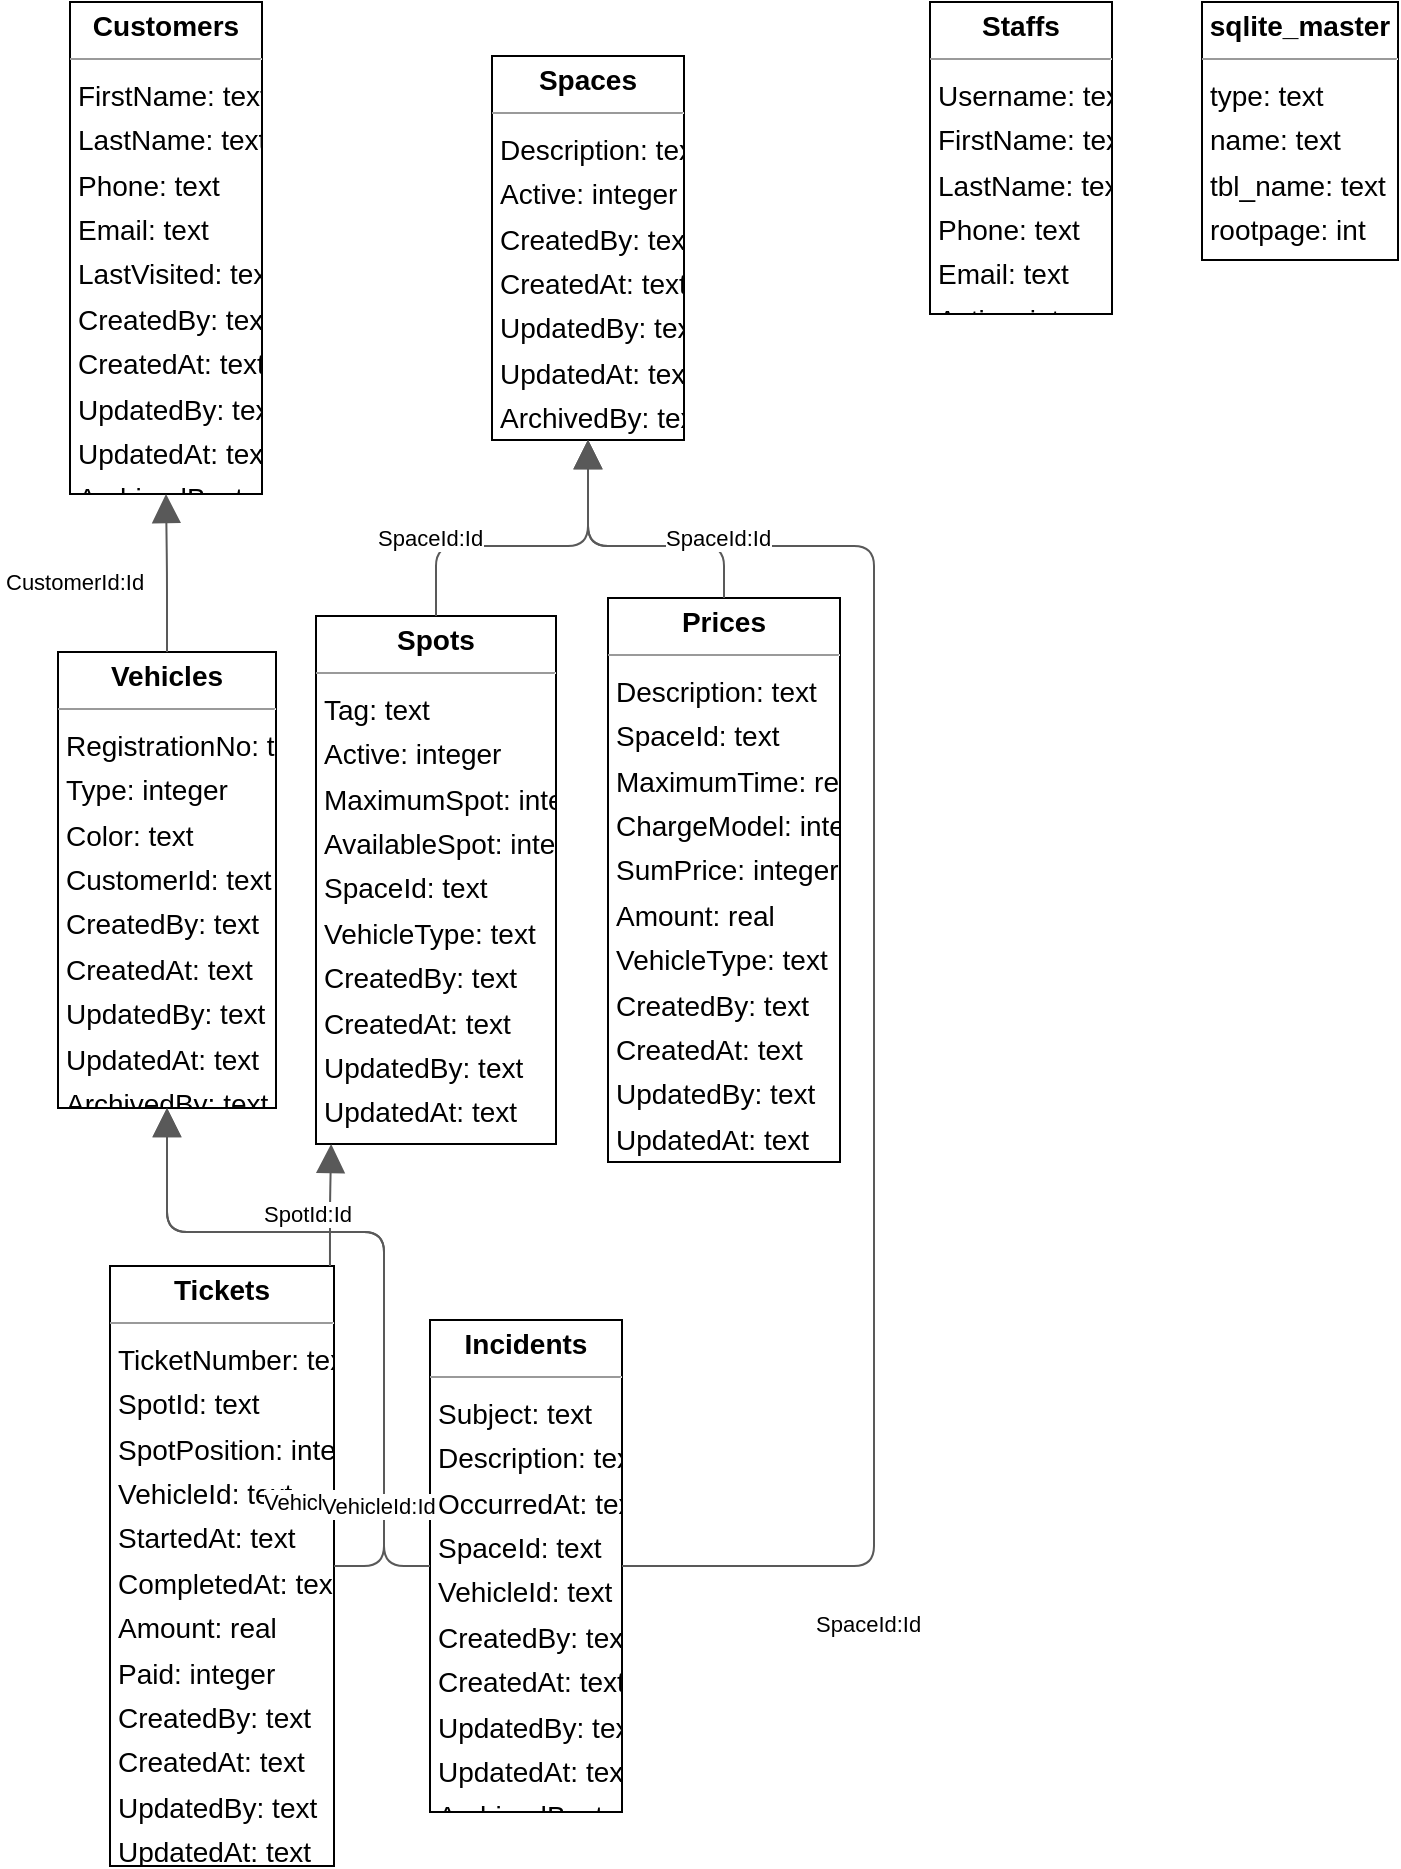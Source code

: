 <mxGraphModel dx="0" dy="0" grid="1" gridSize="10" guides="1" tooltips="1" connect="1" arrows="1" fold="1" page="0" pageScale="1" background="none" math="0" shadow="0">
  <root>
    <mxCell id="0" />
    <mxCell id="1" parent="0" />
    <mxCell id="node1" parent="1" vertex="1" value="&lt;p style=&quot;margin:0px;margin-top:4px;text-align:center;&quot;&gt;&lt;b&gt;Customers&lt;/b&gt;&lt;/p&gt;&lt;hr size=&quot;1&quot;/&gt;&lt;p style=&quot;margin:0 0 0 4px;line-height:1.6;&quot;&gt; FirstName: text&lt;br/&gt; LastName: text&lt;br/&gt; Phone: text&lt;br/&gt; Email: text&lt;br/&gt; LastVisited: text&lt;br/&gt; CreatedBy: text&lt;br/&gt; CreatedAt: text&lt;br/&gt; UpdatedBy: text&lt;br/&gt; UpdatedAt: text&lt;br/&gt; ArchivedBy: text&lt;br/&gt; ArchivedAt: text&lt;/p&gt;&lt;hr size=&quot;1&quot;/&gt;&lt;p style=&quot;margin:0 0 0 4px;line-height:1.6;&quot;&gt; Id: text&lt;/p&gt;" style="verticalAlign=top;align=left;overflow=fill;fontSize=14;fontFamily=Helvetica;html=1;rounded=0;shadow=0;comic=0;labelBackgroundColor=none;strokeWidth=1;">
      <mxGeometry x="-53" y="-150" width="96" height="246" as="geometry" />
    </mxCell>
    <mxCell id="node3" parent="1" vertex="1" value="&lt;p style=&quot;margin:0px;margin-top:4px;text-align:center;&quot;&gt;&lt;b&gt;Incidents&lt;/b&gt;&lt;/p&gt;&lt;hr size=&quot;1&quot;/&gt;&lt;p style=&quot;margin:0 0 0 4px;line-height:1.6;&quot;&gt; Subject: text&lt;br/&gt; Description: text&lt;br/&gt; OccurredAt: text&lt;br/&gt; SpaceId: text&lt;br/&gt; VehicleId: text&lt;br/&gt; CreatedBy: text&lt;br/&gt; CreatedAt: text&lt;br/&gt; UpdatedBy: text&lt;br/&gt; UpdatedAt: text&lt;br/&gt; ArchivedBy: text&lt;br/&gt; ArchivedAt: text&lt;/p&gt;&lt;hr size=&quot;1&quot;/&gt;&lt;p style=&quot;margin:0 0 0 4px;line-height:1.6;&quot;&gt; Id: text&lt;/p&gt;" style="verticalAlign=top;align=left;overflow=fill;fontSize=14;fontFamily=Helvetica;html=1;rounded=0;shadow=0;comic=0;labelBackgroundColor=none;strokeWidth=1;">
      <mxGeometry x="127" y="509" width="96" height="246" as="geometry" />
    </mxCell>
    <mxCell id="node6" parent="1" vertex="1" value="&lt;p style=&quot;margin:0px;margin-top:4px;text-align:center;&quot;&gt;&lt;b&gt;Prices&lt;/b&gt;&lt;/p&gt;&lt;hr size=&quot;1&quot;/&gt;&lt;p style=&quot;margin:0 0 0 4px;line-height:1.6;&quot;&gt; Description: text&lt;br/&gt; SpaceId: text&lt;br/&gt; MaximumTime: real&lt;br/&gt; ChargeModel: integer&lt;br/&gt; SumPrice: integer&lt;br/&gt; Amount: real&lt;br/&gt; VehicleType: text&lt;br/&gt; CreatedBy: text&lt;br/&gt; CreatedAt: text&lt;br/&gt; UpdatedBy: text&lt;br/&gt; UpdatedAt: text&lt;br/&gt; ArchivedBy: text&lt;br/&gt; ArchivedAt: text&lt;/p&gt;&lt;hr size=&quot;1&quot;/&gt;&lt;p style=&quot;margin:0 0 0 4px;line-height:1.6;&quot;&gt; Id: text&lt;/p&gt;" style="verticalAlign=top;align=left;overflow=fill;fontSize=14;fontFamily=Helvetica;html=1;rounded=0;shadow=0;comic=0;labelBackgroundColor=none;strokeWidth=1;">
      <mxGeometry x="216" y="148" width="116" height="282" as="geometry" />
    </mxCell>
    <mxCell id="node5" parent="1" vertex="1" value="&lt;p style=&quot;margin:0px;margin-top:4px;text-align:center;&quot;&gt;&lt;b&gt;Spaces&lt;/b&gt;&lt;/p&gt;&lt;hr size=&quot;1&quot;/&gt;&lt;p style=&quot;margin:0 0 0 4px;line-height:1.6;&quot;&gt; Description: text&lt;br/&gt; Active: integer&lt;br/&gt; CreatedBy: text&lt;br/&gt; CreatedAt: text&lt;br/&gt; UpdatedBy: text&lt;br/&gt; UpdatedAt: text&lt;br/&gt; ArchivedBy: text&lt;br/&gt; ArchivedAt: text&lt;/p&gt;&lt;hr size=&quot;1&quot;/&gt;&lt;p style=&quot;margin:0 0 0 4px;line-height:1.6;&quot;&gt; Id: text&lt;/p&gt;" style="verticalAlign=top;align=left;overflow=fill;fontSize=14;fontFamily=Helvetica;html=1;rounded=0;shadow=0;comic=0;labelBackgroundColor=none;strokeWidth=1;">
      <mxGeometry x="158" y="-123" width="96" height="192" as="geometry" />
    </mxCell>
    <mxCell id="node4" parent="1" vertex="1" value="&lt;p style=&quot;margin:0px;margin-top:4px;text-align:center;&quot;&gt;&lt;b&gt;Spots&lt;/b&gt;&lt;/p&gt;&lt;hr size=&quot;1&quot;/&gt;&lt;p style=&quot;margin:0 0 0 4px;line-height:1.6;&quot;&gt; Tag: text&lt;br/&gt; Active: integer&lt;br/&gt; MaximumSpot: integer&lt;br/&gt; AvailableSpot: integer&lt;br/&gt; SpaceId: text&lt;br/&gt; VehicleType: text&lt;br/&gt; CreatedBy: text&lt;br/&gt; CreatedAt: text&lt;br/&gt; UpdatedBy: text&lt;br/&gt; UpdatedAt: text&lt;br/&gt; ArchivedBy: text&lt;br/&gt; ArchivedAt: text&lt;/p&gt;&lt;hr size=&quot;1&quot;/&gt;&lt;p style=&quot;margin:0 0 0 4px;line-height:1.6;&quot;&gt; Id: text&lt;/p&gt;" style="verticalAlign=top;align=left;overflow=fill;fontSize=14;fontFamily=Helvetica;html=1;rounded=0;shadow=0;comic=0;labelBackgroundColor=none;strokeWidth=1;">
      <mxGeometry x="70" y="157" width="120" height="264" as="geometry" />
    </mxCell>
    <mxCell id="node7" parent="1" vertex="1" value="&lt;p style=&quot;margin:0px;margin-top:4px;text-align:center;&quot;&gt;&lt;b&gt;Staffs&lt;/b&gt;&lt;/p&gt;&lt;hr size=&quot;1&quot;/&gt;&lt;p style=&quot;margin:0 0 0 4px;line-height:1.6;&quot;&gt; Username: text&lt;br/&gt; FirstName: text&lt;br/&gt; LastName: text&lt;br/&gt; Phone: text&lt;br/&gt; Email: text&lt;br/&gt; Active: integer&lt;/p&gt;&lt;hr size=&quot;1&quot;/&gt;&lt;p style=&quot;margin:0 0 0 4px;line-height:1.6;&quot;&gt; Id: text&lt;/p&gt;" style="verticalAlign=top;align=left;overflow=fill;fontSize=14;fontFamily=Helvetica;html=1;rounded=0;shadow=0;comic=0;labelBackgroundColor=none;strokeWidth=1;">
      <mxGeometry x="377" y="-150" width="91" height="156" as="geometry" />
    </mxCell>
    <mxCell id="node0" parent="1" vertex="1" value="&lt;p style=&quot;margin:0px;margin-top:4px;text-align:center;&quot;&gt;&lt;b&gt;Tickets&lt;/b&gt;&lt;/p&gt;&lt;hr size=&quot;1&quot;/&gt;&lt;p style=&quot;margin:0 0 0 4px;line-height:1.6;&quot;&gt; TicketNumber: text&lt;br/&gt; SpotId: text&lt;br/&gt; SpotPosition: integer&lt;br/&gt; VehicleId: text&lt;br/&gt; StartedAt: text&lt;br/&gt; CompletedAt: text&lt;br/&gt; Amount: real&lt;br/&gt; Paid: integer&lt;br/&gt; CreatedBy: text&lt;br/&gt; CreatedAt: text&lt;br/&gt; UpdatedBy: text&lt;br/&gt; UpdatedAt: text&lt;br/&gt; ArchivedBy: text&lt;br/&gt; ArchivedAt: text&lt;/p&gt;&lt;hr size=&quot;1&quot;/&gt;&lt;p style=&quot;margin:0 0 0 4px;line-height:1.6;&quot;&gt; Id: text&lt;/p&gt;" style="verticalAlign=top;align=left;overflow=fill;fontSize=14;fontFamily=Helvetica;html=1;rounded=0;shadow=0;comic=0;labelBackgroundColor=none;strokeWidth=1;">
      <mxGeometry x="-33" y="482" width="112" height="300" as="geometry" />
    </mxCell>
    <mxCell id="node8" parent="1" vertex="1" value="&lt;p style=&quot;margin:0px;margin-top:4px;text-align:center;&quot;&gt;&lt;b&gt;Vehicles&lt;/b&gt;&lt;/p&gt;&lt;hr size=&quot;1&quot;/&gt;&lt;p style=&quot;margin:0 0 0 4px;line-height:1.6;&quot;&gt; RegistrationNo: text&lt;br/&gt; Type: integer&lt;br/&gt; Color: text&lt;br/&gt; CustomerId: text&lt;br/&gt; CreatedBy: text&lt;br/&gt; CreatedAt: text&lt;br/&gt; UpdatedBy: text&lt;br/&gt; UpdatedAt: text&lt;br/&gt; ArchivedBy: text&lt;br/&gt; ArchivedAt: text&lt;/p&gt;&lt;hr size=&quot;1&quot;/&gt;&lt;p style=&quot;margin:0 0 0 4px;line-height:1.6;&quot;&gt; Id: text&lt;/p&gt;" style="verticalAlign=top;align=left;overflow=fill;fontSize=14;fontFamily=Helvetica;html=1;rounded=0;shadow=0;comic=0;labelBackgroundColor=none;strokeWidth=1;">
      <mxGeometry x="-59" y="175" width="109" height="228" as="geometry" />
    </mxCell>
    <mxCell id="node2" parent="1" vertex="1" value="&lt;p style=&quot;margin:0px;margin-top:4px;text-align:center;&quot;&gt;&lt;b&gt;sqlite_master&lt;/b&gt;&lt;/p&gt;&lt;hr size=&quot;1&quot;/&gt;&lt;p style=&quot;margin:0 0 0 4px;line-height:1.6;&quot;&gt; type: text&lt;br/&gt; name: text&lt;br/&gt; tbl_name: text&lt;br/&gt; rootpage: int&lt;br/&gt; sql: text&lt;/p&gt;" style="verticalAlign=top;align=left;overflow=fill;fontSize=14;fontFamily=Helvetica;html=1;rounded=0;shadow=0;comic=0;labelBackgroundColor=none;strokeWidth=1;">
      <mxGeometry x="513" y="-150" width="98" height="129" as="geometry" />
    </mxCell>
    <mxCell id="edge0" edge="1" value="" parent="1" source="node3" target="node5" style="html=1;rounded=1;edgeStyle=orthogonalEdgeStyle;dashed=0;startArrow=none;endArrow=block;endSize=12;strokeColor=#595959;exitX=1.000;exitY=0.500;exitDx=0;exitDy=0;entryX=0.500;entryY=1.000;entryDx=0;entryDy=0;">
      <mxGeometry width="50" height="50" relative="1" as="geometry">
        <Array as="points">
          <mxPoint x="349" y="632" />
          <mxPoint x="349" y="122" />
          <mxPoint x="206" y="122" />
        </Array>
      </mxGeometry>
    </mxCell>
    <mxCell id="label2" parent="edge0" vertex="1" connectable="0" value="SpaceId:Id" style="edgeLabel;resizable=0;html=1;align=left;verticalAlign=top;strokeColor=default;">
      <mxGeometry x="318" y="648" as="geometry" />
    </mxCell>
    <mxCell id="edge4" edge="1" value="" parent="1" source="node3" target="node8" style="html=1;rounded=1;edgeStyle=orthogonalEdgeStyle;dashed=0;startArrow=none;endArrow=block;endSize=12;strokeColor=#595959;exitX=0.000;exitY=0.500;exitDx=0;exitDy=0;entryX=0.500;entryY=1.000;entryDx=0;entryDy=0;">
      <mxGeometry width="50" height="50" relative="1" as="geometry">
        <Array as="points">
          <mxPoint x="104" y="632" />
          <mxPoint x="104" y="465" />
          <mxPoint x="-5" y="465" />
        </Array>
      </mxGeometry>
    </mxCell>
    <mxCell id="label26" parent="edge4" vertex="1" connectable="0" value="VehicleId:Id" style="edgeLabel;resizable=0;html=1;align=left;verticalAlign=top;strokeColor=default;">
      <mxGeometry x="42" y="587" as="geometry" />
    </mxCell>
    <mxCell id="edge2" edge="1" value="" parent="1" source="node6" target="node5" style="html=1;rounded=1;edgeStyle=orthogonalEdgeStyle;dashed=0;startArrow=none;endArrow=block;endSize=12;strokeColor=#595959;exitX=0.500;exitY=0.000;exitDx=0;exitDy=0;entryX=0.500;entryY=1.000;entryDx=0;entryDy=0;">
      <mxGeometry width="50" height="50" relative="1" as="geometry">
        <Array as="points">
          <mxPoint x="274" y="122" />
          <mxPoint x="206" y="122" />
        </Array>
      </mxGeometry>
    </mxCell>
    <mxCell id="label14" parent="edge2" vertex="1" connectable="0" value="SpaceId:Id" style="edgeLabel;resizable=0;html=1;align=left;verticalAlign=top;strokeColor=default;">
      <mxGeometry x="243" y="105" as="geometry" />
    </mxCell>
    <mxCell id="edge1" edge="1" value="" parent="1" source="node4" target="node5" style="html=1;rounded=1;edgeStyle=orthogonalEdgeStyle;dashed=0;startArrow=none;endArrow=block;endSize=12;strokeColor=#595959;exitX=0.500;exitY=0.000;exitDx=0;exitDy=0;entryX=0.500;entryY=1.000;entryDx=0;entryDy=0;">
      <mxGeometry width="50" height="50" relative="1" as="geometry">
        <Array as="points">
          <mxPoint x="130" y="122" />
          <mxPoint x="206" y="122" />
        </Array>
      </mxGeometry>
    </mxCell>
    <mxCell id="label8" parent="edge1" vertex="1" connectable="0" value="SpaceId:Id" style="edgeLabel;resizable=0;html=1;align=left;verticalAlign=top;strokeColor=default;">
      <mxGeometry x="99" y="105" as="geometry" />
    </mxCell>
    <mxCell id="edge5" edge="1" value="" parent="1" source="node0" target="node4" style="html=1;rounded=1;edgeStyle=orthogonalEdgeStyle;dashed=0;startArrow=none;endArrow=block;endSize=12;strokeColor=#595959;exitX=0.982;exitY=0.000;exitDx=0;exitDy=0;entryX=0.063;entryY=1.000;entryDx=0;entryDy=0;">
      <mxGeometry width="50" height="50" relative="1" as="geometry">
        <Array as="points" />
      </mxGeometry>
    </mxCell>
    <mxCell id="label32" parent="edge5" vertex="1" connectable="0" value="SpotId:Id" style="edgeLabel;resizable=0;html=1;align=left;verticalAlign=top;strokeColor=default;">
      <mxGeometry x="42" y="443" as="geometry" />
    </mxCell>
    <mxCell id="edge6" edge="1" value="" parent="1" source="node0" target="node8" style="html=1;rounded=1;edgeStyle=orthogonalEdgeStyle;dashed=0;startArrow=none;endArrow=block;endSize=12;strokeColor=#595959;exitX=1.000;exitY=0.500;exitDx=0;exitDy=0;entryX=0.500;entryY=1.000;entryDx=0;entryDy=0;">
      <mxGeometry width="50" height="50" relative="1" as="geometry">
        <Array as="points">
          <mxPoint x="104" y="632" />
          <mxPoint x="104" y="465" />
          <mxPoint x="-5" y="465" />
        </Array>
      </mxGeometry>
    </mxCell>
    <mxCell id="label38" parent="edge6" vertex="1" connectable="0" value="VehicleId:Id" style="edgeLabel;resizable=0;html=1;align=left;verticalAlign=top;strokeColor=default;">
      <mxGeometry x="71" y="589" as="geometry" />
    </mxCell>
    <mxCell id="edge3" edge="1" value="" parent="1" source="node8" target="node1" style="html=1;rounded=1;edgeStyle=orthogonalEdgeStyle;dashed=0;startArrow=none;endArrow=block;endSize=12;strokeColor=#595959;exitX=0.500;exitY=0.000;exitDx=0;exitDy=0;entryX=0.500;entryY=1.000;entryDx=0;entryDy=0;">
      <mxGeometry width="50" height="50" relative="1" as="geometry">
        <Array as="points" />
      </mxGeometry>
    </mxCell>
    <mxCell id="label20" parent="edge3" vertex="1" connectable="0" value="CustomerId:Id" style="edgeLabel;resizable=0;html=1;align=left;verticalAlign=top;strokeColor=default;">
      <mxGeometry x="-87" y="127" as="geometry" />
    </mxCell>
  </root>
</mxGraphModel>